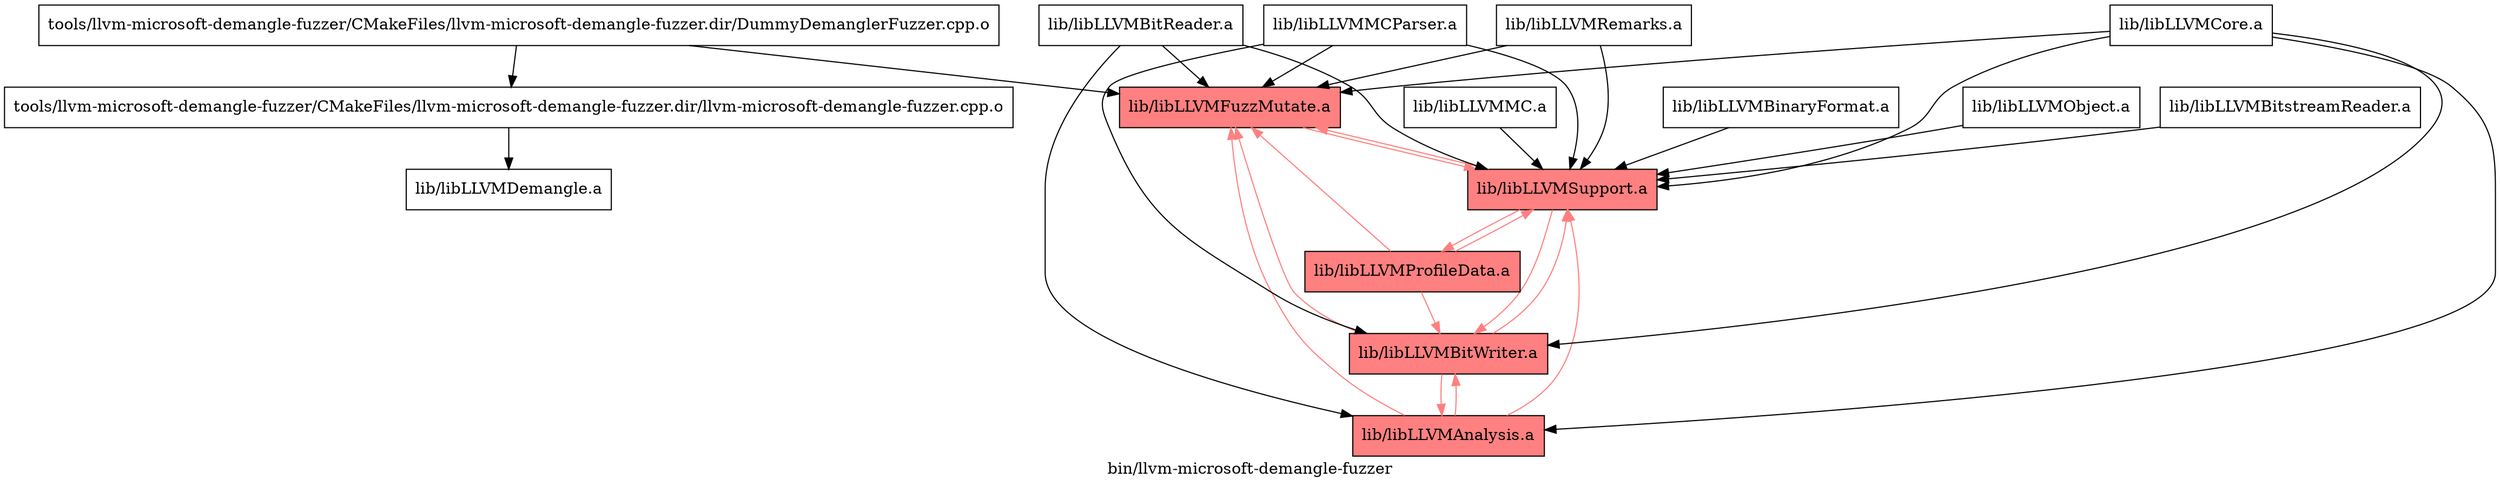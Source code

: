 digraph "bin/llvm-microsoft-demangle-fuzzer" {
	label="bin/llvm-microsoft-demangle-fuzzer";

	Node0x561883ddaef8 [shape=record,shape=record,label="{tools/llvm-microsoft-demangle-fuzzer/CMakeFiles/llvm-microsoft-demangle-fuzzer.dir/DummyDemanglerFuzzer.cpp.o}"];
	Node0x561883ddaef8 -> Node0x561883dd6718;
	Node0x561883ddaef8 -> Node0x561883ddbe98;
	Node0x561883dd6718 [shape=record,shape=record,label="{tools/llvm-microsoft-demangle-fuzzer/CMakeFiles/llvm-microsoft-demangle-fuzzer.dir/llvm-microsoft-demangle-fuzzer.cpp.o}"];
	Node0x561883dd6718 -> Node0x561883ddc398;
	Node0x561883ddbe98 [shape=record,shape=record,style=filled,fillcolor="1.000000 0.5 1",label="{lib/libLLVMFuzzMutate.a}"];
	Node0x561883ddbe98 -> Node0x561883ddcd98[color="1.000000 0.5 1"];
	Node0x561883ddc398 [shape=record,shape=record,label="{lib/libLLVMDemangle.a}"];
	Node0x561883ddcd98 [shape=record,shape=record,style=filled,fillcolor="1.000000 0.5 1",label="{lib/libLLVMSupport.a}"];
	Node0x561883ddcd98 -> Node0x561883ddbe98[color="1.000000 0.5 1"];
	Node0x561883ddcd98 -> Node0x561883ddc898[color="1.000000 0.5 1"];
	Node0x561883ddcd98 -> Node0x561883dd6e98[color="1.000000 0.5 1"];
	Node0x561883ddc898 [shape=record,shape=record,style=filled,fillcolor="1.000000 0.5 1",label="{lib/libLLVMBitWriter.a}"];
	Node0x561883ddc898 -> Node0x561883ddbe98[color="1.000000 0.5 1"];
	Node0x561883ddc898 -> Node0x561883ddcd98[color="1.000000 0.5 1"];
	Node0x561883ddc898 -> Node0x561883dd8f18[color="1.000000 0.5 1"];
	Node0x561883dd8f18 [shape=record,shape=record,style=filled,fillcolor="1.000000 0.5 1",label="{lib/libLLVMAnalysis.a}"];
	Node0x561883dd8f18 -> Node0x561883ddcd98[color="1.000000 0.5 1"];
	Node0x561883dd8f18 -> Node0x561883ddbe98[color="1.000000 0.5 1"];
	Node0x561883dd8f18 -> Node0x561883ddc898[color="1.000000 0.5 1"];
	Node0x561883dda818 [shape=record,shape=record,label="{lib/libLLVMObject.a}"];
	Node0x561883dda818 -> Node0x561883ddcd98;
	Node0x561883ddad18 [shape=record,shape=record,label="{lib/libLLVMBitReader.a}"];
	Node0x561883ddad18 -> Node0x561883ddbe98;
	Node0x561883ddad18 -> Node0x561883ddcd98;
	Node0x561883ddad18 -> Node0x561883dd8f18;
	Node0x561883dd9e18 [shape=record,shape=record,label="{lib/libLLVMMCParser.a}"];
	Node0x561883dd9e18 -> Node0x561883ddbe98;
	Node0x561883dd9e18 -> Node0x561883ddcd98;
	Node0x561883dd9e18 -> Node0x561883ddc898;
	Node0x561883dd6e98 [shape=record,shape=record,style=filled,fillcolor="1.000000 0.5 1",label="{lib/libLLVMProfileData.a}"];
	Node0x561883dd6e98 -> Node0x561883ddbe98[color="1.000000 0.5 1"];
	Node0x561883dd6e98 -> Node0x561883ddcd98[color="1.000000 0.5 1"];
	Node0x561883dd6e98 -> Node0x561883ddc898[color="1.000000 0.5 1"];
	Node0x561883dd7348 [shape=record,shape=record,label="{lib/libLLVMCore.a}"];
	Node0x561883dd7348 -> Node0x561883ddcd98;
	Node0x561883dd7348 -> Node0x561883ddbe98;
	Node0x561883dd7348 -> Node0x561883dd8f18;
	Node0x561883dd7348 -> Node0x561883ddc898;
	Node0x561883dd6e48 [shape=record,shape=record,label="{lib/libLLVMRemarks.a}"];
	Node0x561883dd6e48 -> Node0x561883ddcd98;
	Node0x561883dd6e48 -> Node0x561883ddbe98;
	Node0x561883dd6268 [shape=record,shape=record,label="{lib/libLLVMBitstreamReader.a}"];
	Node0x561883dd6268 -> Node0x561883ddcd98;
	Node0x561883dd85b8 [shape=record,shape=record,label="{lib/libLLVMMC.a}"];
	Node0x561883dd85b8 -> Node0x561883ddcd98;
	Node0x561883dd8108 [shape=record,shape=record,label="{lib/libLLVMBinaryFormat.a}"];
	Node0x561883dd8108 -> Node0x561883ddcd98;
}
